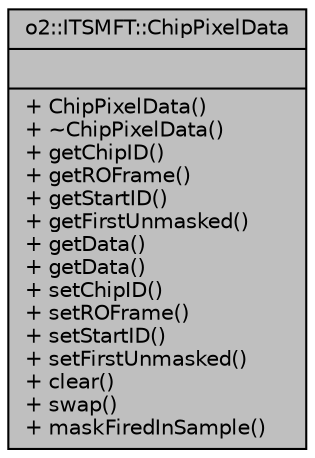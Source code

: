 digraph "o2::ITSMFT::ChipPixelData"
{
 // INTERACTIVE_SVG=YES
  bgcolor="transparent";
  edge [fontname="Helvetica",fontsize="10",labelfontname="Helvetica",labelfontsize="10"];
  node [fontname="Helvetica",fontsize="10",shape=record];
  Node1 [label="{o2::ITSMFT::ChipPixelData\n||+ ChipPixelData()\l+ ~ChipPixelData()\l+ getChipID()\l+ getROFrame()\l+ getStartID()\l+ getFirstUnmasked()\l+ getData()\l+ getData()\l+ setChipID()\l+ setROFrame()\l+ setStartID()\l+ setFirstUnmasked()\l+ clear()\l+ swap()\l+ maskFiredInSample()\l}",height=0.2,width=0.4,color="black", fillcolor="grey75", style="filled" fontcolor="black"];
}
